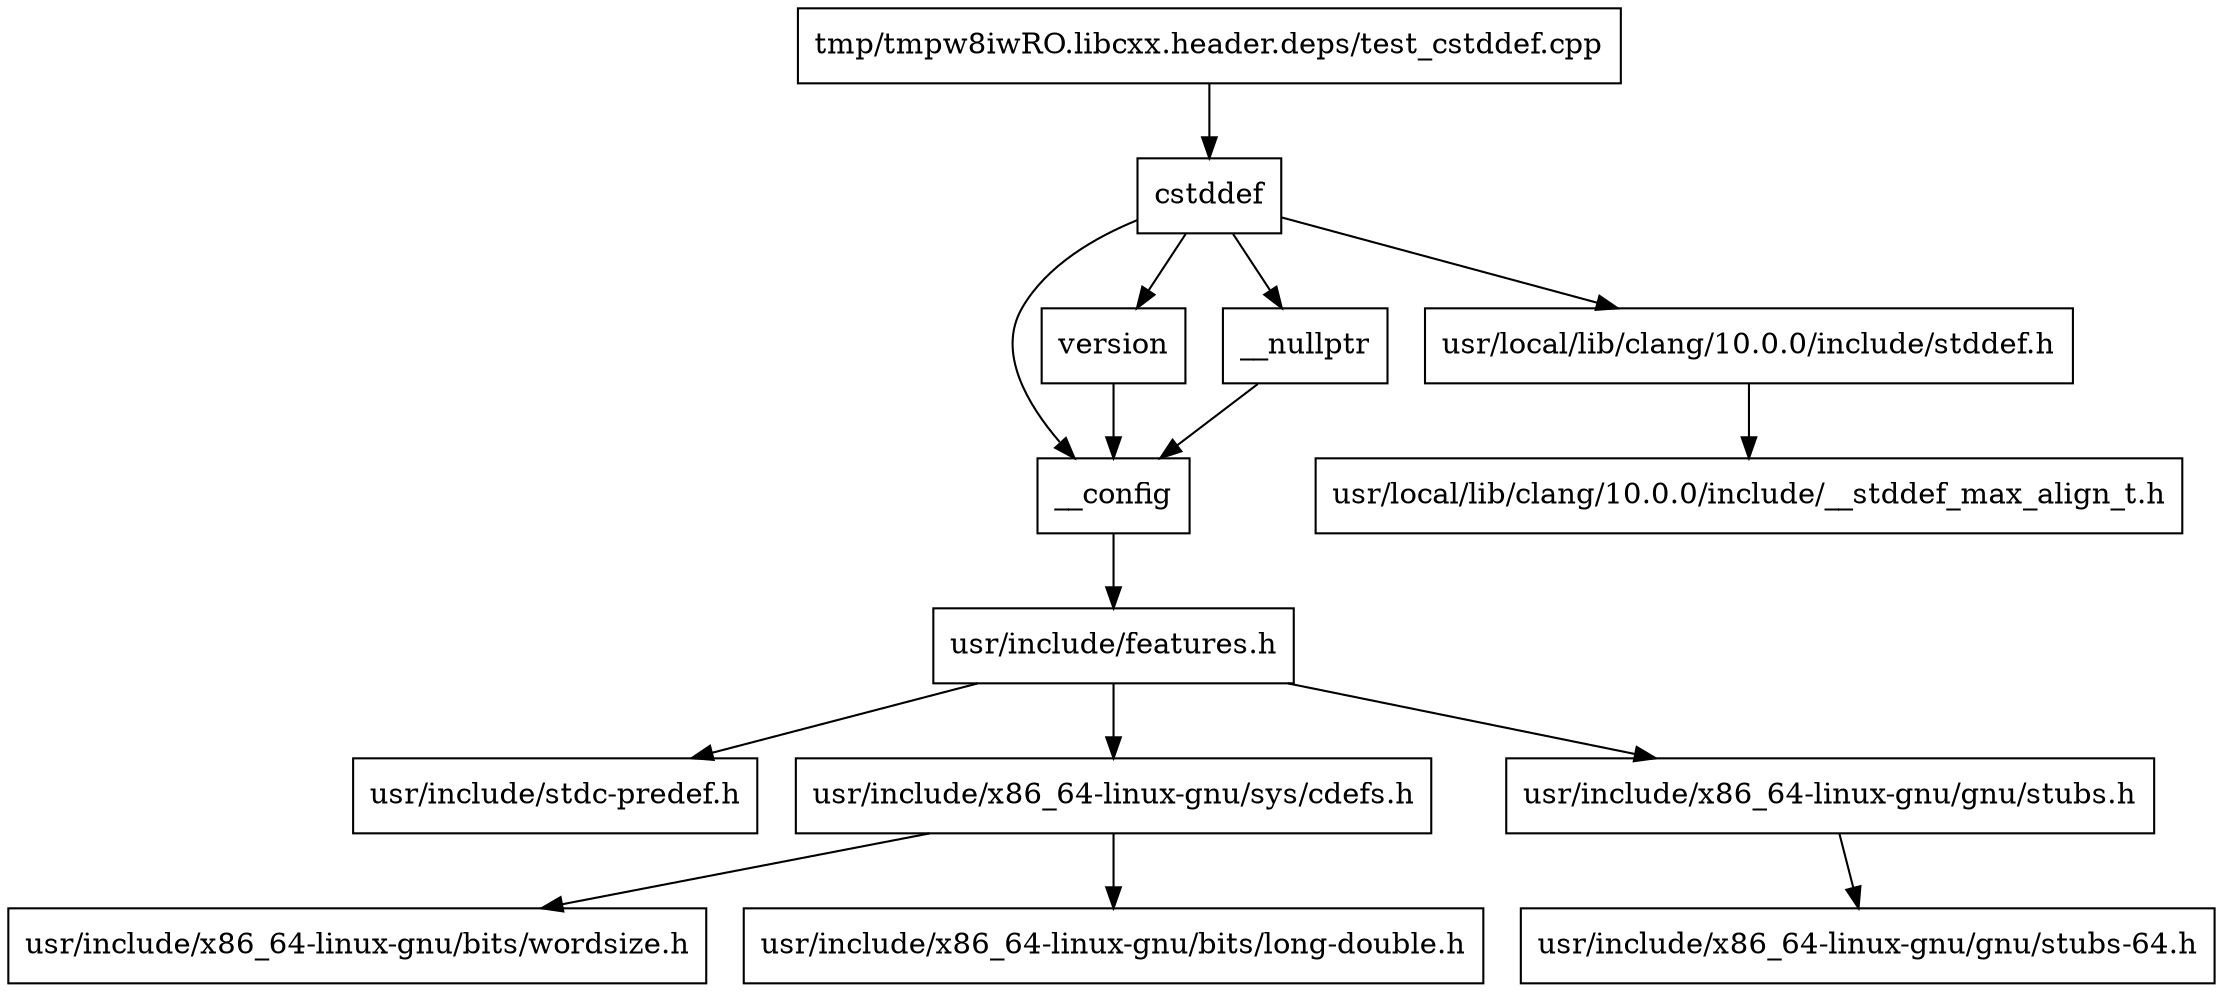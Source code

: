 digraph "dependencies" {
  header_1 [ shape="box", label="cstddef"];
  header_0 [ shape="box", label="tmp/tmpw8iwRO.libcxx.header.deps/test_cstddef.cpp"];
  header_2 [ shape="box", label="__config"];
  header_3 [ shape="box", label="usr/include/features.h"];
  header_4 [ shape="box", label="usr/include/stdc-predef.h"];
  header_5 [ shape="box", label="usr/include/x86_64-linux-gnu/sys/cdefs.h"];
  header_6 [ shape="box", label="usr/include/x86_64-linux-gnu/bits/wordsize.h"];
  header_7 [ shape="box", label="usr/include/x86_64-linux-gnu/bits/long-double.h"];
  header_8 [ shape="box", label="usr/include/x86_64-linux-gnu/gnu/stubs.h"];
  header_9 [ shape="box", label="usr/include/x86_64-linux-gnu/gnu/stubs-64.h"];
  header_11 [ shape="box", label="version"];
  header_12 [ shape="box", label="usr/local/lib/clang/10.0.0/include/stddef.h"];
  header_13 [ shape="box", label="usr/local/lib/clang/10.0.0/include/__stddef_max_align_t.h"];
  header_14 [ shape="box", label="__nullptr"];
  header_3 -> header_4;
  header_3 -> header_5;
  header_3 -> header_8;
  header_14 -> header_2;
  header_11 -> header_2;
  header_2 -> header_3;
  header_5 -> header_6;
  header_5 -> header_7;
  header_8 -> header_9;
  header_0 -> header_1;
  header_1 -> header_2;
  header_1 -> header_11;
  header_1 -> header_12;
  header_1 -> header_14;
  header_12 -> header_13;
}
